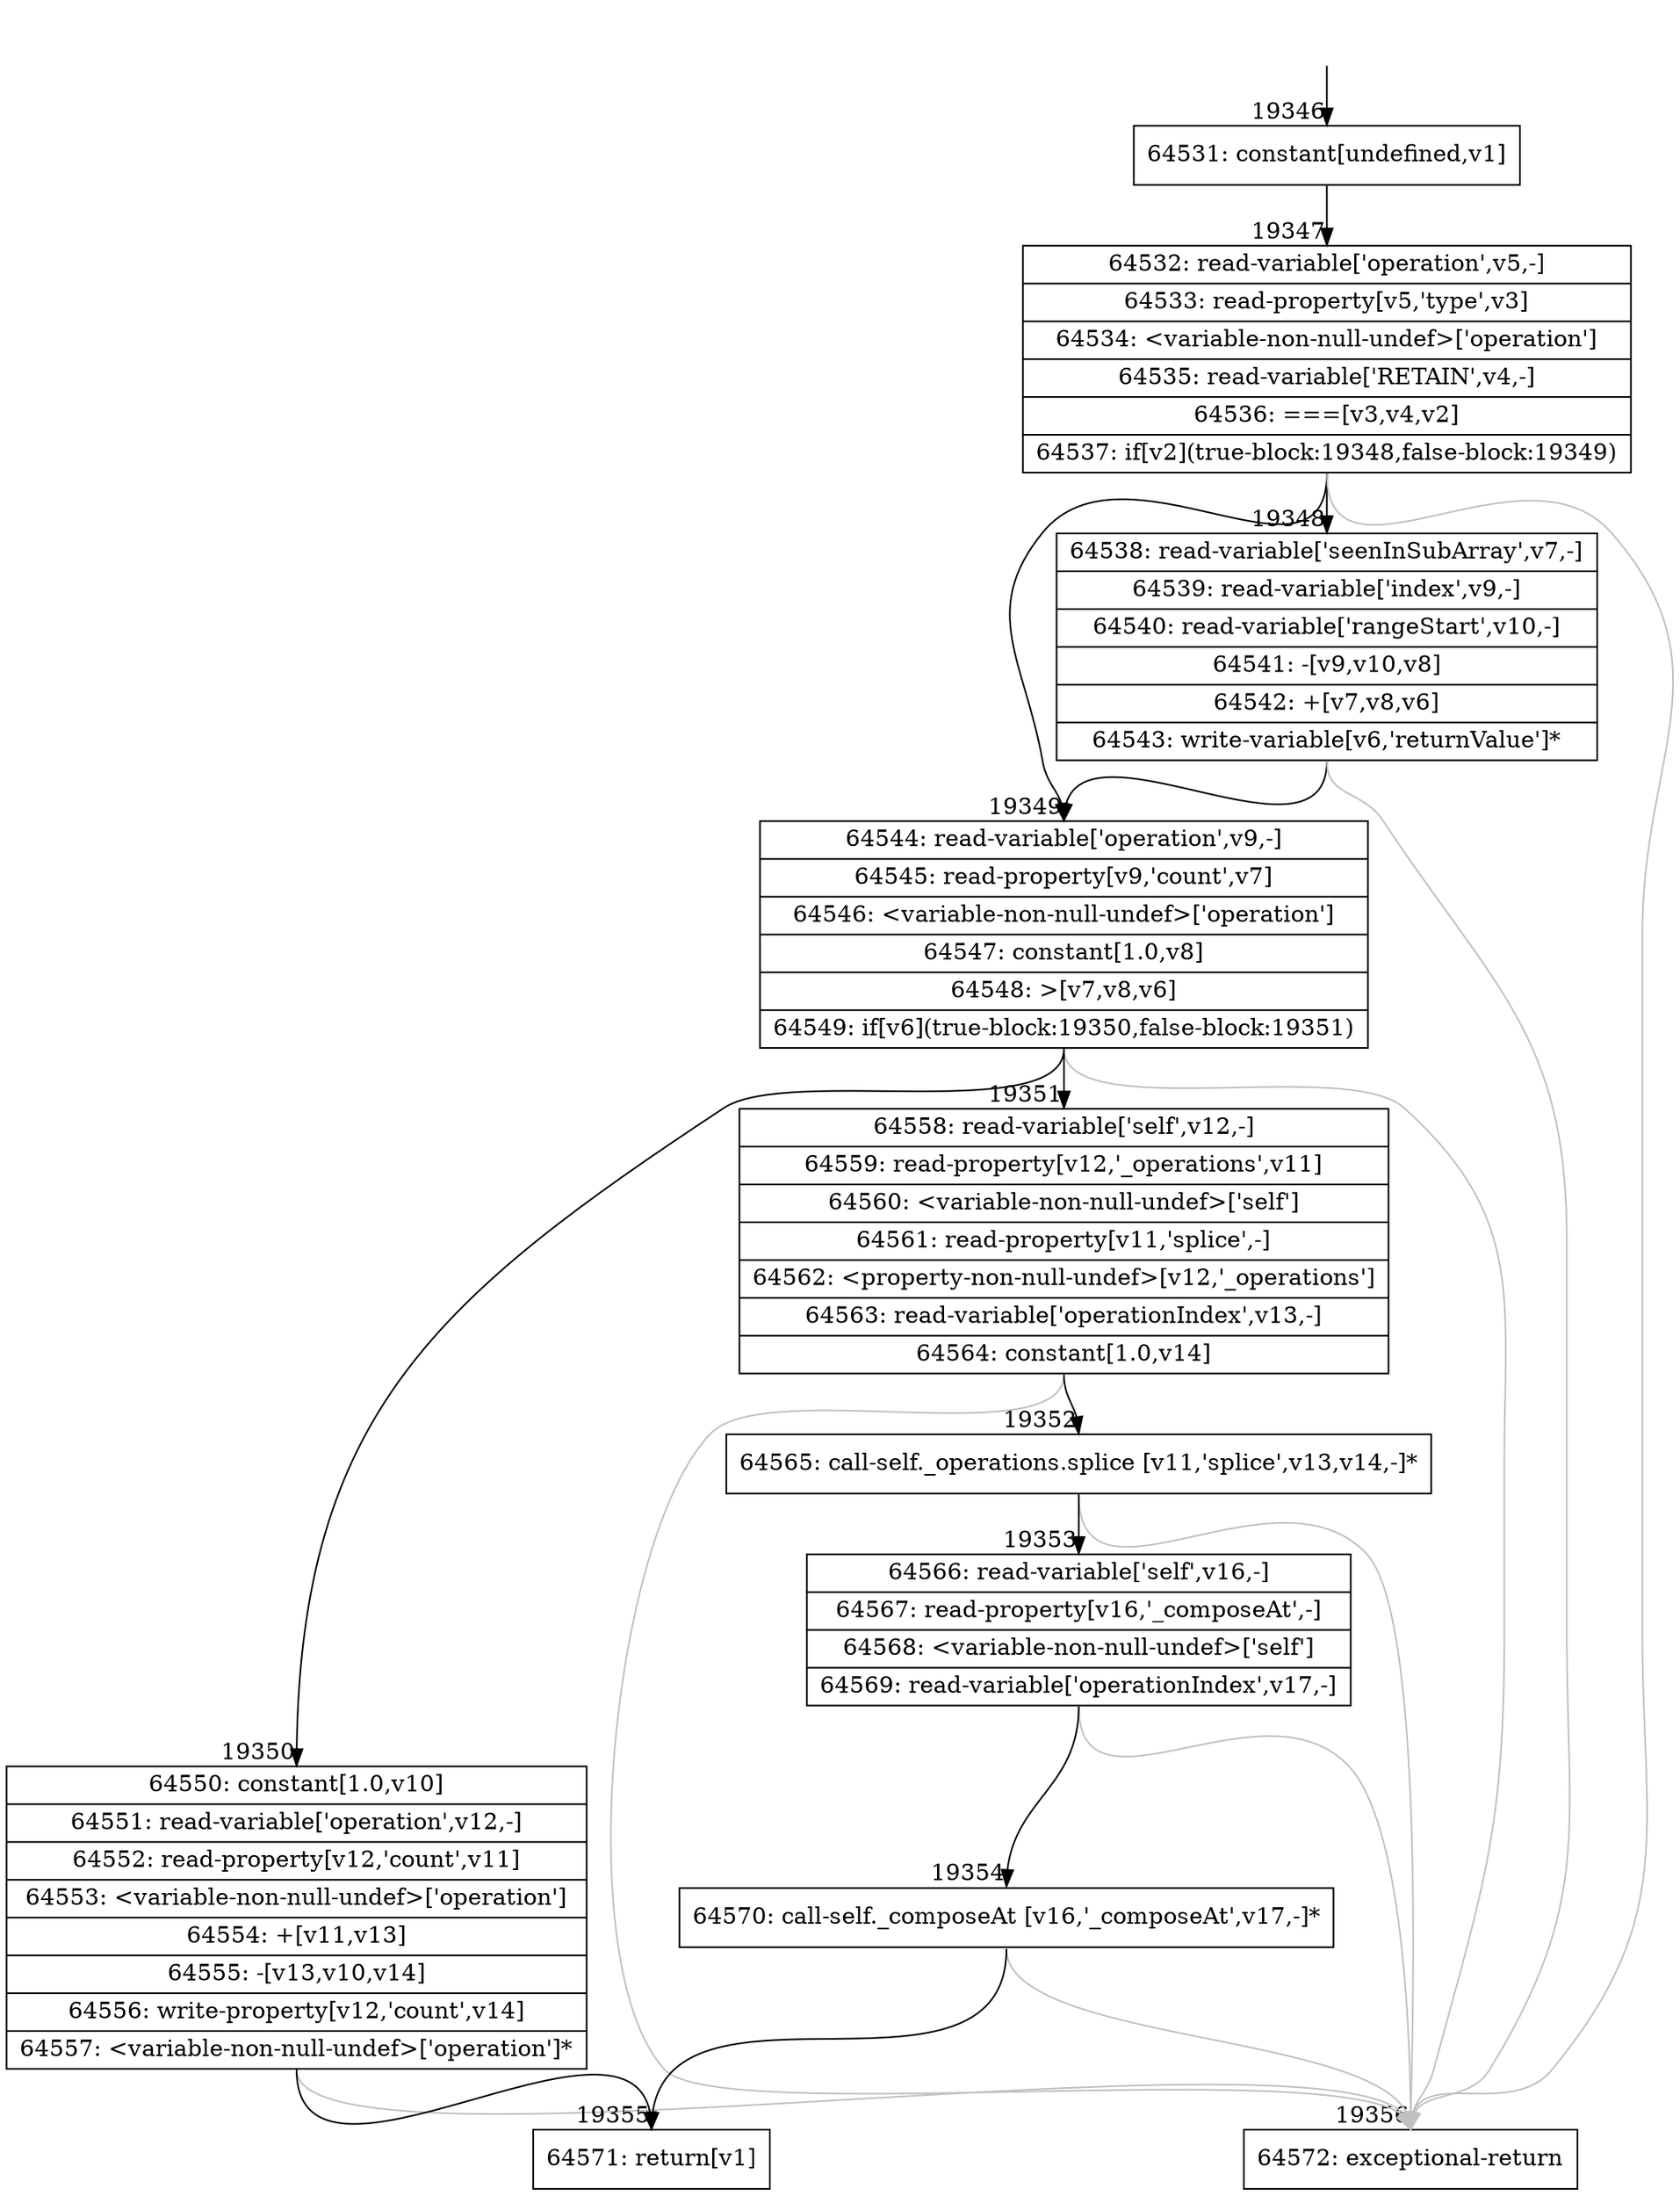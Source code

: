 digraph {
rankdir="TD"
BB_entry1667[shape=none,label=""];
BB_entry1667 -> BB19346 [tailport=s, headport=n, headlabel="    19346"]
BB19346 [shape=record label="{64531: constant[undefined,v1]}" ] 
BB19346 -> BB19347 [tailport=s, headport=n, headlabel="      19347"]
BB19347 [shape=record label="{64532: read-variable['operation',v5,-]|64533: read-property[v5,'type',v3]|64534: \<variable-non-null-undef\>['operation']|64535: read-variable['RETAIN',v4,-]|64536: ===[v3,v4,v2]|64537: if[v2](true-block:19348,false-block:19349)}" ] 
BB19347 -> BB19348 [tailport=s, headport=n, headlabel="      19348"]
BB19347 -> BB19349 [tailport=s, headport=n, headlabel="      19349"]
BB19347 -> BB19356 [tailport=s, headport=n, color=gray, headlabel="      19356"]
BB19348 [shape=record label="{64538: read-variable['seenInSubArray',v7,-]|64539: read-variable['index',v9,-]|64540: read-variable['rangeStart',v10,-]|64541: -[v9,v10,v8]|64542: +[v7,v8,v6]|64543: write-variable[v6,'returnValue']*}" ] 
BB19348 -> BB19349 [tailport=s, headport=n]
BB19348 -> BB19356 [tailport=s, headport=n, color=gray]
BB19349 [shape=record label="{64544: read-variable['operation',v9,-]|64545: read-property[v9,'count',v7]|64546: \<variable-non-null-undef\>['operation']|64547: constant[1.0,v8]|64548: \>[v7,v8,v6]|64549: if[v6](true-block:19350,false-block:19351)}" ] 
BB19349 -> BB19350 [tailport=s, headport=n, headlabel="      19350"]
BB19349 -> BB19351 [tailport=s, headport=n, headlabel="      19351"]
BB19349 -> BB19356 [tailport=s, headport=n, color=gray]
BB19350 [shape=record label="{64550: constant[1.0,v10]|64551: read-variable['operation',v12,-]|64552: read-property[v12,'count',v11]|64553: \<variable-non-null-undef\>['operation']|64554: +[v11,v13]|64555: -[v13,v10,v14]|64556: write-property[v12,'count',v14]|64557: \<variable-non-null-undef\>['operation']*}" ] 
BB19350 -> BB19355 [tailport=s, headport=n, headlabel="      19355"]
BB19350 -> BB19356 [tailport=s, headport=n, color=gray]
BB19351 [shape=record label="{64558: read-variable['self',v12,-]|64559: read-property[v12,'_operations',v11]|64560: \<variable-non-null-undef\>['self']|64561: read-property[v11,'splice',-]|64562: \<property-non-null-undef\>[v12,'_operations']|64563: read-variable['operationIndex',v13,-]|64564: constant[1.0,v14]}" ] 
BB19351 -> BB19352 [tailport=s, headport=n, headlabel="      19352"]
BB19351 -> BB19356 [tailport=s, headport=n, color=gray]
BB19352 [shape=record label="{64565: call-self._operations.splice [v11,'splice',v13,v14,-]*}" ] 
BB19352 -> BB19353 [tailport=s, headport=n, headlabel="      19353"]
BB19352 -> BB19356 [tailport=s, headport=n, color=gray]
BB19353 [shape=record label="{64566: read-variable['self',v16,-]|64567: read-property[v16,'_composeAt',-]|64568: \<variable-non-null-undef\>['self']|64569: read-variable['operationIndex',v17,-]}" ] 
BB19353 -> BB19354 [tailport=s, headport=n, headlabel="      19354"]
BB19353 -> BB19356 [tailport=s, headport=n, color=gray]
BB19354 [shape=record label="{64570: call-self._composeAt [v16,'_composeAt',v17,-]*}" ] 
BB19354 -> BB19355 [tailport=s, headport=n]
BB19354 -> BB19356 [tailport=s, headport=n, color=gray]
BB19355 [shape=record label="{64571: return[v1]}" ] 
BB19356 [shape=record label="{64572: exceptional-return}" ] 
//#$~ 36246
}
